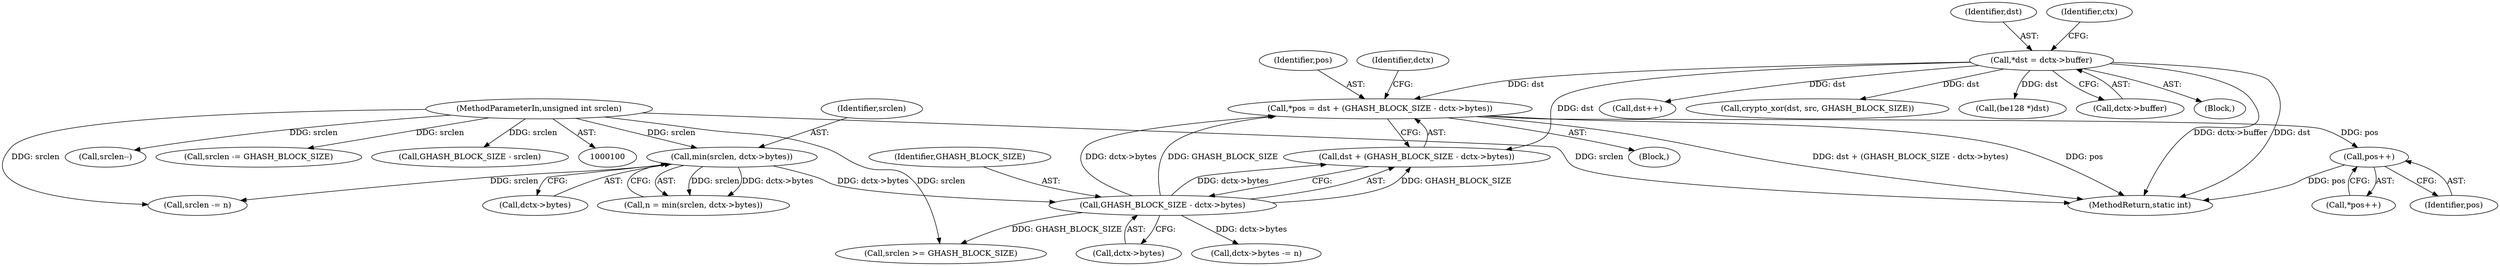 digraph "0_linux_7ed47b7d142ec99ad6880bbbec51e9f12b3af74c_0@integer" {
"1000145" [label="(Call,*pos = dst + (GHASH_BLOCK_SIZE - dctx->bytes))"];
"1000118" [label="(Call,*dst = dctx->buffer)"];
"1000149" [label="(Call,GHASH_BLOCK_SIZE - dctx->bytes)"];
"1000139" [label="(Call,min(srclen, dctx->bytes))"];
"1000103" [label="(MethodParameterIn,unsigned int srclen)"];
"1000167" [label="(Call,pos++)"];
"1000103" [label="(MethodParameterIn,unsigned int srclen)"];
"1000119" [label="(Identifier,dst)"];
"1000140" [label="(Identifier,srclen)"];
"1000126" [label="(Identifier,ctx)"];
"1000135" [label="(Block,)"];
"1000167" [label="(Call,pos++)"];
"1000154" [label="(Call,dctx->bytes -= n)"];
"1000141" [label="(Call,dctx->bytes)"];
"1000104" [label="(Block,)"];
"1000185" [label="(Call,srclen >= GHASH_BLOCK_SIZE)"];
"1000166" [label="(Call,*pos++)"];
"1000146" [label="(Identifier,pos)"];
"1000228" [label="(MethodReturn,static int)"];
"1000217" [label="(Call,srclen--)"];
"1000203" [label="(Call,srclen -= GHASH_BLOCK_SIZE)"];
"1000213" [label="(Call,GHASH_BLOCK_SIZE - srclen)"];
"1000149" [label="(Call,GHASH_BLOCK_SIZE - dctx->bytes)"];
"1000159" [label="(Call,srclen -= n)"];
"1000221" [label="(Call,dst++)"];
"1000147" [label="(Call,dst + (GHASH_BLOCK_SIZE - dctx->bytes))"];
"1000189" [label="(Call,crypto_xor(dst, src, GHASH_BLOCK_SIZE))"];
"1000118" [label="(Call,*dst = dctx->buffer)"];
"1000145" [label="(Call,*pos = dst + (GHASH_BLOCK_SIZE - dctx->bytes))"];
"1000137" [label="(Call,n = min(srclen, dctx->bytes))"];
"1000178" [label="(Call,(be128 *)dst)"];
"1000139" [label="(Call,min(srclen, dctx->bytes))"];
"1000156" [label="(Identifier,dctx)"];
"1000120" [label="(Call,dctx->buffer)"];
"1000168" [label="(Identifier,pos)"];
"1000151" [label="(Call,dctx->bytes)"];
"1000150" [label="(Identifier,GHASH_BLOCK_SIZE)"];
"1000145" -> "1000135"  [label="AST: "];
"1000145" -> "1000147"  [label="CFG: "];
"1000146" -> "1000145"  [label="AST: "];
"1000147" -> "1000145"  [label="AST: "];
"1000156" -> "1000145"  [label="CFG: "];
"1000145" -> "1000228"  [label="DDG: pos"];
"1000145" -> "1000228"  [label="DDG: dst + (GHASH_BLOCK_SIZE - dctx->bytes)"];
"1000118" -> "1000145"  [label="DDG: dst"];
"1000149" -> "1000145"  [label="DDG: GHASH_BLOCK_SIZE"];
"1000149" -> "1000145"  [label="DDG: dctx->bytes"];
"1000145" -> "1000167"  [label="DDG: pos"];
"1000118" -> "1000104"  [label="AST: "];
"1000118" -> "1000120"  [label="CFG: "];
"1000119" -> "1000118"  [label="AST: "];
"1000120" -> "1000118"  [label="AST: "];
"1000126" -> "1000118"  [label="CFG: "];
"1000118" -> "1000228"  [label="DDG: dst"];
"1000118" -> "1000228"  [label="DDG: dctx->buffer"];
"1000118" -> "1000147"  [label="DDG: dst"];
"1000118" -> "1000178"  [label="DDG: dst"];
"1000118" -> "1000189"  [label="DDG: dst"];
"1000118" -> "1000221"  [label="DDG: dst"];
"1000149" -> "1000147"  [label="AST: "];
"1000149" -> "1000151"  [label="CFG: "];
"1000150" -> "1000149"  [label="AST: "];
"1000151" -> "1000149"  [label="AST: "];
"1000147" -> "1000149"  [label="CFG: "];
"1000149" -> "1000147"  [label="DDG: GHASH_BLOCK_SIZE"];
"1000149" -> "1000147"  [label="DDG: dctx->bytes"];
"1000139" -> "1000149"  [label="DDG: dctx->bytes"];
"1000149" -> "1000154"  [label="DDG: dctx->bytes"];
"1000149" -> "1000185"  [label="DDG: GHASH_BLOCK_SIZE"];
"1000139" -> "1000137"  [label="AST: "];
"1000139" -> "1000141"  [label="CFG: "];
"1000140" -> "1000139"  [label="AST: "];
"1000141" -> "1000139"  [label="AST: "];
"1000137" -> "1000139"  [label="CFG: "];
"1000139" -> "1000137"  [label="DDG: srclen"];
"1000139" -> "1000137"  [label="DDG: dctx->bytes"];
"1000103" -> "1000139"  [label="DDG: srclen"];
"1000139" -> "1000159"  [label="DDG: srclen"];
"1000103" -> "1000100"  [label="AST: "];
"1000103" -> "1000228"  [label="DDG: srclen"];
"1000103" -> "1000159"  [label="DDG: srclen"];
"1000103" -> "1000185"  [label="DDG: srclen"];
"1000103" -> "1000203"  [label="DDG: srclen"];
"1000103" -> "1000213"  [label="DDG: srclen"];
"1000103" -> "1000217"  [label="DDG: srclen"];
"1000167" -> "1000166"  [label="AST: "];
"1000167" -> "1000168"  [label="CFG: "];
"1000168" -> "1000167"  [label="AST: "];
"1000166" -> "1000167"  [label="CFG: "];
"1000167" -> "1000228"  [label="DDG: pos"];
}

